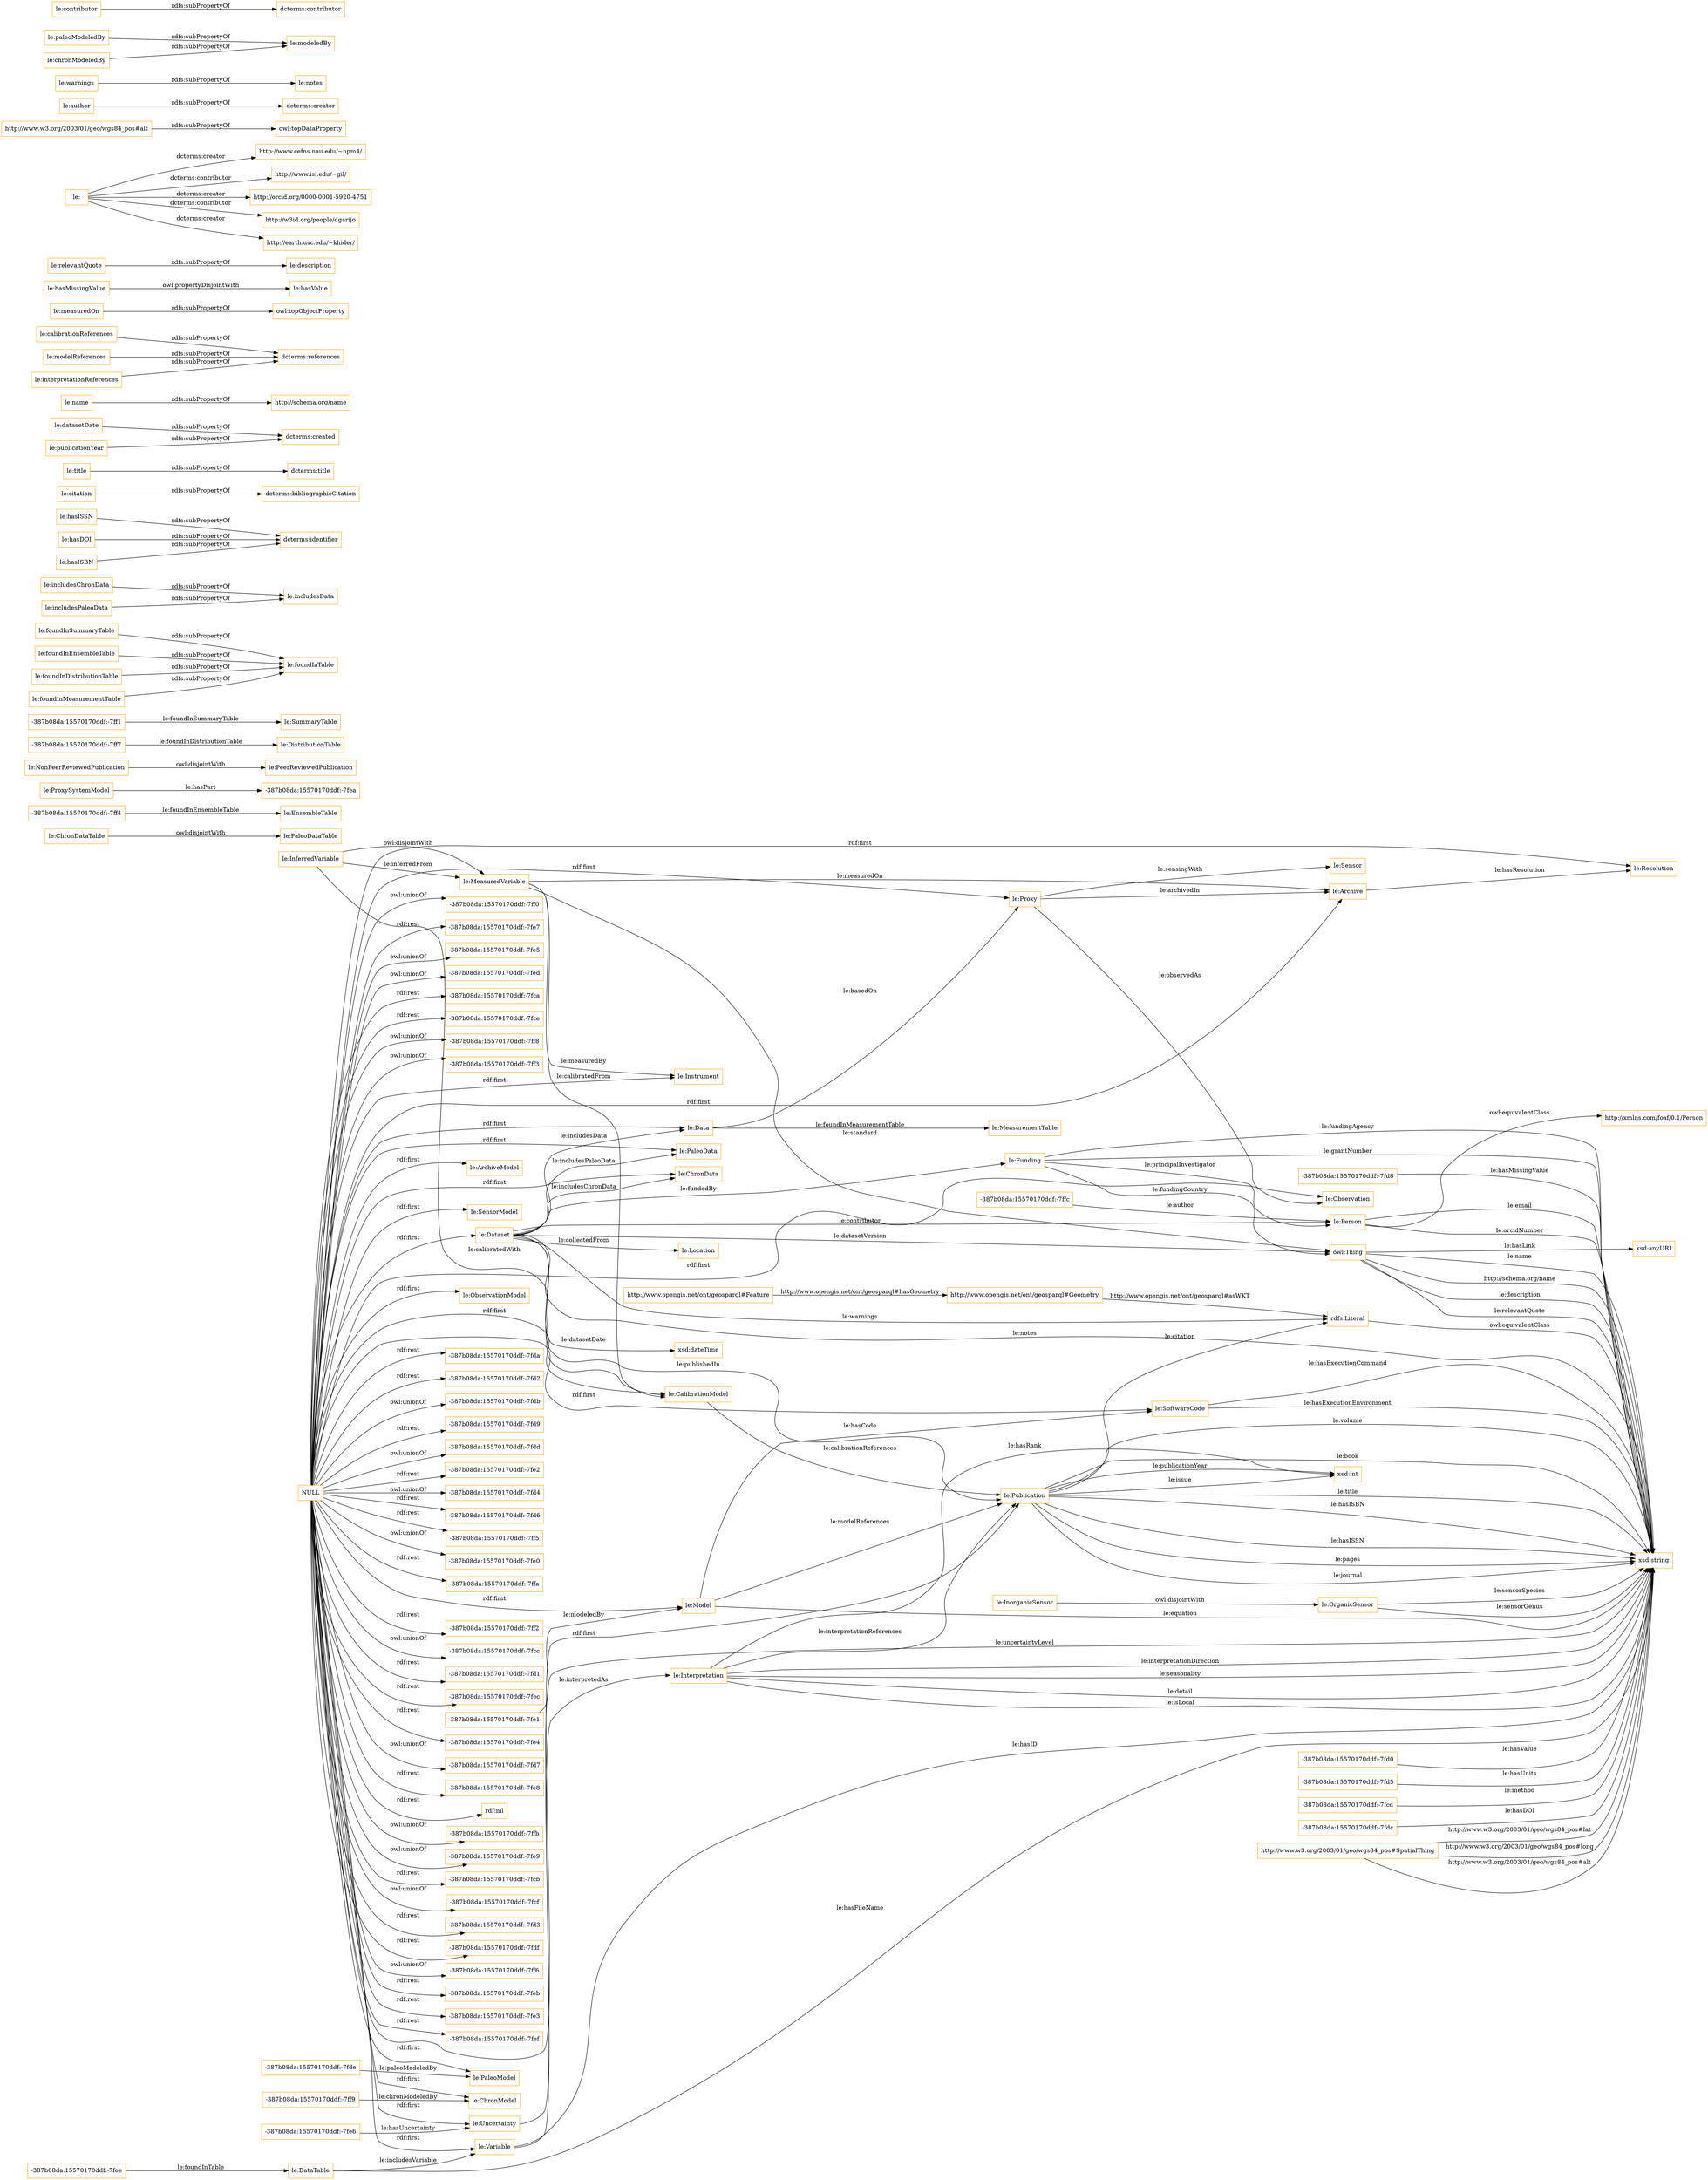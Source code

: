 digraph ar2dtool_diagram { 
rankdir=LR;
size="1501"
node [shape = rectangle, color="orange"]; "le:OrganicSensor" "le:Publication" "le:PaleoModel" "le:PaleoDataTable" "le:Instrument" "le:EnsembleTable" "le:Location" "le:ProxySystemModel" "le:InorganicSensor" "le:PaleoData" "le:DataTable" "le:Funding" "le:Resolution" "le:ChronDataTable" "-387b08da:15570170ddf:-7fd0" "-387b08da:15570170ddf:-7ff9" "http://xmlns.com/foaf/0.1/Person" "-387b08da:15570170ddf:-7fde" "-387b08da:15570170ddf:-7fd5" "-387b08da:15570170ddf:-7fcd" "-387b08da:15570170ddf:-7fdc" "le:PeerReviewedPublication" "le:ChronData" "le:MeasuredVariable" "http://www.opengis.net/ont/geosparql#Geometry" "le:ArchiveModel" "-387b08da:15570170ddf:-7ff7" "le:Uncertainty" "-387b08da:15570170ddf:-7fe1" "le:SoftwareCode" "-387b08da:15570170ddf:-7fe6" "http://www.w3.org/2003/01/geo/wgs84_pos#SpatialThing" "le:Interpretation" "le:MeasurementTable" "le:SensorModel" "le:SummaryTable" "le:Data" "le:Proxy" "-387b08da:15570170ddf:-7fea" "le:DistributionTable" "-387b08da:15570170ddf:-7ffc" "le:Variable" "le:Model" "le:ObservationModel" "le:CalibrationModel" "-387b08da:15570170ddf:-7fd8" "http://www.opengis.net/ont/geosparql#Feature" "le:Dataset" "le:Archive" "-387b08da:15570170ddf:-7ff1" "le:Sensor" "le:Person" "le:InferredVariable" "le:NonPeerReviewedPublication" "le:ChronModel" "-387b08da:15570170ddf:-7fee" "le:Observation" "-387b08da:15570170ddf:-7ff4" ; /*classes style*/
	"le:foundInSummaryTable" -> "le:foundInTable" [ label = "rdfs:subPropertyOf" ];
	"le:includesChronData" -> "le:includesData" [ label = "rdfs:subPropertyOf" ];
	"le:foundInEnsembleTable" -> "le:foundInTable" [ label = "rdfs:subPropertyOf" ];
	"le:hasISSN" -> "dcterms:identifier" [ label = "rdfs:subPropertyOf" ];
	"le:InorganicSensor" -> "le:OrganicSensor" [ label = "owl:disjointWith" ];
	"le:foundInDistributionTable" -> "le:foundInTable" [ label = "rdfs:subPropertyOf" ];
	"le:foundInMeasurementTable" -> "le:foundInTable" [ label = "rdfs:subPropertyOf" ];
	"le:citation" -> "dcterms:bibliographicCitation" [ label = "rdfs:subPropertyOf" ];
	"le:title" -> "dcterms:title" [ label = "rdfs:subPropertyOf" ];
	"le:datasetDate" -> "dcterms:created" [ label = "rdfs:subPropertyOf" ];
	"le:name" -> "http://schema.org/name" [ label = "rdfs:subPropertyOf" ];
	"le:calibrationReferences" -> "dcterms:references" [ label = "rdfs:subPropertyOf" ];
	"le:hasDOI" -> "dcterms:identifier" [ label = "rdfs:subPropertyOf" ];
	"le:ChronDataTable" -> "le:PaleoDataTable" [ label = "owl:disjointWith" ];
	"NULL" -> "-387b08da:15570170ddf:-7fda" [ label = "rdf:rest" ];
	"NULL" -> "-387b08da:15570170ddf:-7fd2" [ label = "rdf:rest" ];
	"NULL" -> "-387b08da:15570170ddf:-7fdb" [ label = "owl:unionOf" ];
	"NULL" -> "-387b08da:15570170ddf:-7fd9" [ label = "rdf:rest" ];
	"NULL" -> "le:Model" [ label = "rdf:first" ];
	"NULL" -> "-387b08da:15570170ddf:-7fdd" [ label = "owl:unionOf" ];
	"NULL" -> "-387b08da:15570170ddf:-7fe2" [ label = "rdf:rest" ];
	"NULL" -> "-387b08da:15570170ddf:-7fd4" [ label = "owl:unionOf" ];
	"NULL" -> "le:ChronData" [ label = "rdf:first" ];
	"NULL" -> "-387b08da:15570170ddf:-7fd6" [ label = "rdf:rest" ];
	"NULL" -> "le:PaleoData" [ label = "rdf:first" ];
	"NULL" -> "-387b08da:15570170ddf:-7ff5" [ label = "rdf:rest" ];
	"NULL" -> "-387b08da:15570170ddf:-7fe0" [ label = "owl:unionOf" ];
	"NULL" -> "-387b08da:15570170ddf:-7ffa" [ label = "rdf:rest" ];
	"NULL" -> "-387b08da:15570170ddf:-7ff2" [ label = "rdf:rest" ];
	"NULL" -> "le:Data" [ label = "rdf:first" ];
	"NULL" -> "-387b08da:15570170ddf:-7fcc" [ label = "owl:unionOf" ];
	"NULL" -> "le:SoftwareCode" [ label = "rdf:first" ];
	"NULL" -> "le:PaleoModel" [ label = "rdf:first" ];
	"NULL" -> "le:CalibrationModel" [ label = "rdf:first" ];
	"NULL" -> "le:ChronModel" [ label = "rdf:first" ];
	"NULL" -> "le:Uncertainty" [ label = "rdf:first" ];
	"NULL" -> "-387b08da:15570170ddf:-7fd1" [ label = "rdf:rest" ];
	"NULL" -> "-387b08da:15570170ddf:-7fec" [ label = "rdf:rest" ];
	"NULL" -> "-387b08da:15570170ddf:-7fe4" [ label = "rdf:rest" ];
	"NULL" -> "le:Archive" [ label = "rdf:first" ];
	"NULL" -> "-387b08da:15570170ddf:-7fd7" [ label = "owl:unionOf" ];
	"NULL" -> "-387b08da:15570170ddf:-7fe8" [ label = "rdf:rest" ];
	"NULL" -> "rdf:nil" [ label = "rdf:rest" ];
	"NULL" -> "-387b08da:15570170ddf:-7ffb" [ label = "owl:unionOf" ];
	"NULL" -> "-387b08da:15570170ddf:-7fe9" [ label = "owl:unionOf" ];
	"NULL" -> "-387b08da:15570170ddf:-7fcb" [ label = "rdf:rest" ];
	"NULL" -> "le:Instrument" [ label = "rdf:first" ];
	"NULL" -> "-387b08da:15570170ddf:-7fcf" [ label = "owl:unionOf" ];
	"NULL" -> "le:ArchiveModel" [ label = "rdf:first" ];
	"NULL" -> "le:Proxy" [ label = "rdf:first" ];
	"NULL" -> "le:Resolution" [ label = "rdf:first" ];
	"NULL" -> "-387b08da:15570170ddf:-7fd3" [ label = "rdf:rest" ];
	"NULL" -> "le:ObservationModel" [ label = "rdf:first" ];
	"NULL" -> "-387b08da:15570170ddf:-7fdf" [ label = "rdf:rest" ];
	"NULL" -> "-387b08da:15570170ddf:-7ff6" [ label = "owl:unionOf" ];
	"NULL" -> "-387b08da:15570170ddf:-7feb" [ label = "rdf:rest" ];
	"NULL" -> "-387b08da:15570170ddf:-7fe3" [ label = "rdf:rest" ];
	"NULL" -> "le:Variable" [ label = "rdf:first" ];
	"NULL" -> "le:Dataset" [ label = "rdf:first" ];
	"NULL" -> "-387b08da:15570170ddf:-7fef" [ label = "rdf:rest" ];
	"NULL" -> "-387b08da:15570170ddf:-7ff0" [ label = "owl:unionOf" ];
	"NULL" -> "le:Observation" [ label = "rdf:first" ];
	"NULL" -> "-387b08da:15570170ddf:-7fe7" [ label = "rdf:rest" ];
	"NULL" -> "le:SensorModel" [ label = "rdf:first" ];
	"NULL" -> "-387b08da:15570170ddf:-7fe5" [ label = "owl:unionOf" ];
	"NULL" -> "-387b08da:15570170ddf:-7fed" [ label = "owl:unionOf" ];
	"NULL" -> "-387b08da:15570170ddf:-7fca" [ label = "rdf:rest" ];
	"NULL" -> "le:Publication" [ label = "rdf:first" ];
	"NULL" -> "-387b08da:15570170ddf:-7fce" [ label = "rdf:rest" ];
	"NULL" -> "-387b08da:15570170ddf:-7ff8" [ label = "owl:unionOf" ];
	"NULL" -> "-387b08da:15570170ddf:-7ff3" [ label = "owl:unionOf" ];
	"le:measuredOn" -> "owl:topObjectProperty" [ label = "rdfs:subPropertyOf" ];
	"le:hasMissingValue" -> "le:hasValue" [ label = "owl:propertyDisjointWith" ];
	"le:relevantQuote" -> "le:description" [ label = "rdfs:subPropertyOf" ];
	"le:" -> "http://www.cefns.nau.edu/~npm4/" [ label = "dcterms:creator" ];
	"le:" -> "http://www.isi.edu/~gil/" [ label = "dcterms:contributor" ];
	"le:" -> "http://orcid.org/0000-0001-5920-4751" [ label = "dcterms:creator" ];
	"le:" -> "http://w3id.org/people/dgarijo" [ label = "dcterms:contributor" ];
	"le:" -> "http://earth.usc.edu/~khider/" [ label = "dcterms:creator" ];
	"http://www.w3.org/2003/01/geo/wgs84_pos#alt" -> "owl:topDataProperty" [ label = "rdfs:subPropertyOf" ];
	"le:author" -> "dcterms:creator" [ label = "rdfs:subPropertyOf" ];
	"le:warnings" -> "le:notes" [ label = "rdfs:subPropertyOf" ];
	"le:modelReferences" -> "dcterms:references" [ label = "rdfs:subPropertyOf" ];
	"le:paleoModeledBy" -> "le:modeledBy" [ label = "rdfs:subPropertyOf" ];
	"le:includesPaleoData" -> "le:includesData" [ label = "rdfs:subPropertyOf" ];
	"le:hasISBN" -> "dcterms:identifier" [ label = "rdfs:subPropertyOf" ];
	"le:NonPeerReviewedPublication" -> "le:PeerReviewedPublication" [ label = "owl:disjointWith" ];
	"rdfs:Literal" -> "xsd:string" [ label = "owl:equivalentClass" ];
	"le:publicationYear" -> "dcterms:created" [ label = "rdfs:subPropertyOf" ];
	"le:contributor" -> "dcterms:contributor" [ label = "rdfs:subPropertyOf" ];
	"le:InferredVariable" -> "le:MeasuredVariable" [ label = "owl:disjointWith" ];
	"le:chronModeledBy" -> "le:modeledBy" [ label = "rdfs:subPropertyOf" ];
	"le:interpretationReferences" -> "dcterms:references" [ label = "rdfs:subPropertyOf" ];
	"le:Person" -> "http://xmlns.com/foaf/0.1/Person" [ label = "owl:equivalentClass" ];
	"le:Interpretation" -> "xsd:string" [ label = "le:interpretationDirection" ];
	"-387b08da:15570170ddf:-7fd8" -> "xsd:string" [ label = "le:hasMissingValue" ];
	"le:Funding" -> "owl:Thing" [ label = "le:fundingCountry" ];
	"-387b08da:15570170ddf:-7fd0" -> "xsd:string" [ label = "le:hasValue" ];
	"-387b08da:15570170ddf:-7fcd" -> "xsd:string" [ label = "le:method" ];
	"http://www.opengis.net/ont/geosparql#Geometry" -> "rdfs:Literal" [ label = "http://www.opengis.net/ont/geosparql#asWKT" ];
	"le:OrganicSensor" -> "xsd:string" [ label = "le:sensorGenus" ];
	"le:Interpretation" -> "xsd:string" [ label = "le:seasonality" ];
	"le:MeasuredVariable" -> "owl:Thing" [ label = "le:standard" ];
	"le:Dataset" -> "xsd:string" [ label = "le:notes" ];
	"le:Interpretation" -> "le:Publication" [ label = "le:interpretationReferences" ];
	"le:Publication" -> "xsd:string" [ label = "le:hasISSN" ];
	"le:Publication" -> "xsd:int" [ label = "le:publicationYear" ];
	"le:OrganicSensor" -> "xsd:string" [ label = "le:sensorSpecies" ];
	"le:Funding" -> "le:Person" [ label = "le:principalInvestigator" ];
	"le:MeasuredVariable" -> "le:Archive" [ label = "le:measuredOn" ];
	"le:Publication" -> "xsd:string" [ label = "le:pages" ];
	"le:Proxy" -> "le:Observation" [ label = "le:observedAs" ];
	"le:InferredVariable" -> "le:MeasuredVariable" [ label = "le:inferredFrom" ];
	"owl:Thing" -> "xsd:string" [ label = "le:name" ];
	"le:CalibrationModel" -> "le:Publication" [ label = "le:calibrationReferences" ];
	"le:DataTable" -> "le:Variable" [ label = "le:includesVariable" ];
	"le:Publication" -> "rdfs:Literal" [ label = "le:citation" ];
	"le:Dataset" -> "rdfs:Literal" [ label = "le:warnings" ];
	"le:Person" -> "xsd:string" [ label = "le:email" ];
	"le:Funding" -> "xsd:string" [ label = "le:fundingAgency" ];
	"le:Model" -> "le:Publication" [ label = "le:modelReferences" ];
	"owl:Thing" -> "xsd:anyURI" [ label = "le:hasLink" ];
	"le:Proxy" -> "le:Archive" [ label = "le:archivedIn" ];
	"le:Dataset" -> "le:Data" [ label = "le:includesData" ];
	"http://www.w3.org/2003/01/geo/wgs84_pos#SpatialThing" -> "xsd:string" [ label = "http://www.w3.org/2003/01/geo/wgs84_pos#lat" ];
	"le:Data" -> "le:MeasurementTable" [ label = "le:foundInMeasurementTable" ];
	"le:Publication" -> "xsd:int" [ label = "le:issue" ];
	"le:InferredVariable" -> "le:CalibrationModel" [ label = "le:calibratedWith" ];
	"le:Publication" -> "xsd:string" [ label = "le:journal" ];
	"le:DataTable" -> "xsd:string" [ label = "le:hasFileName" ];
	"-387b08da:15570170ddf:-7fdc" -> "xsd:string" [ label = "le:hasDOI" ];
	"le:Publication" -> "xsd:string" [ label = "le:volume" ];
	"le:Dataset" -> "le:Funding" [ label = "le:fundedBy" ];
	"le:Variable" -> "xsd:string" [ label = "le:hasID" ];
	"le:Publication" -> "xsd:string" [ label = "le:book" ];
	"-387b08da:15570170ddf:-7ff9" -> "le:ChronModel" [ label = "le:chronModeledBy" ];
	"owl:Thing" -> "xsd:string" [ label = "http://schema.org/name" ];
	"le:Dataset" -> "le:ChronData" [ label = "le:includesChronData" ];
	"http://www.opengis.net/ont/geosparql#Feature" -> "http://www.opengis.net/ont/geosparql#Geometry" [ label = "http://www.opengis.net/ont/geosparql#hasGeometry" ];
	"-387b08da:15570170ddf:-7fe6" -> "le:Uncertainty" [ label = "le:hasUncertainty" ];
	"-387b08da:15570170ddf:-7fe1" -> "le:Model" [ label = "le:modeledBy" ];
	"le:Publication" -> "xsd:string" [ label = "le:title" ];
	"owl:Thing" -> "xsd:string" [ label = "le:description" ];
	"-387b08da:15570170ddf:-7fd5" -> "xsd:string" [ label = "le:hasUnits" ];
	"http://www.w3.org/2003/01/geo/wgs84_pos#SpatialThing" -> "xsd:string" [ label = "http://www.w3.org/2003/01/geo/wgs84_pos#long" ];
	"le:SoftwareCode" -> "xsd:string" [ label = "le:hasExecutionEnvironment" ];
	"http://www.w3.org/2003/01/geo/wgs84_pos#SpatialThing" -> "xsd:string" [ label = "http://www.w3.org/2003/01/geo/wgs84_pos#alt" ];
	"le:Variable" -> "le:Interpretation" [ label = "le:interpretedAs" ];
	"le:Dataset" -> "le:Publication" [ label = "le:publishedIn" ];
	"le:Person" -> "xsd:string" [ label = "le:orcidNumber" ];
	"-387b08da:15570170ddf:-7fee" -> "le:DataTable" [ label = "le:foundInTable" ];
	"le:MeasuredVariable" -> "le:Instrument" [ label = "le:measuredBy" ];
	"le:Dataset" -> "le:Location" [ label = "le:collectedFrom" ];
	"owl:Thing" -> "xsd:string" [ label = "le:relevantQuote" ];
	"le:SoftwareCode" -> "xsd:string" [ label = "le:hasExecutionCommand" ];
	"-387b08da:15570170ddf:-7ff1" -> "le:SummaryTable" [ label = "le:foundInSummaryTable" ];
	"le:Interpretation" -> "xsd:string" [ label = "le:detail" ];
	"le:Dataset" -> "le:Person" [ label = "le:contributor" ];
	"le:Interpretation" -> "xsd:int" [ label = "le:hasRank" ];
	"le:Proxy" -> "le:Sensor" [ label = "le:sensingWith" ];
	"le:Dataset" -> "owl:Thing" [ label = "le:datasetVersion" ];
	"le:Data" -> "le:Proxy" [ label = "le:basedOn" ];
	"le:Publication" -> "xsd:string" [ label = "le:hasISBN" ];
	"-387b08da:15570170ddf:-7ff7" -> "le:DistributionTable" [ label = "le:foundInDistributionTable" ];
	"le:ProxySystemModel" -> "-387b08da:15570170ddf:-7fea" [ label = "le:hasPart" ];
	"le:Interpretation" -> "xsd:string" [ label = "le:isLocal" ];
	"le:Archive" -> "le:Resolution" [ label = "le:hasResolution" ];
	"le:Funding" -> "xsd:string" [ label = "le:grantNumber" ];
	"le:Uncertainty" -> "xsd:string" [ label = "le:uncertaintyLevel" ];
	"-387b08da:15570170ddf:-7ffc" -> "le:Person" [ label = "le:author" ];
	"-387b08da:15570170ddf:-7ff4" -> "le:EnsembleTable" [ label = "le:foundInEnsembleTable" ];
	"le:Model" -> "xsd:string" [ label = "le:equation" ];
	"-387b08da:15570170ddf:-7fde" -> "le:PaleoModel" [ label = "le:paleoModeledBy" ];
	"le:MeasuredVariable" -> "le:CalibrationModel" [ label = "le:calibratedFrom" ];
	"le:Dataset" -> "le:PaleoData" [ label = "le:includesPaleoData" ];
	"le:Model" -> "le:SoftwareCode" [ label = "le:hasCode" ];
	"le:Dataset" -> "xsd:dateTime" [ label = "le:datasetDate" ];

}
